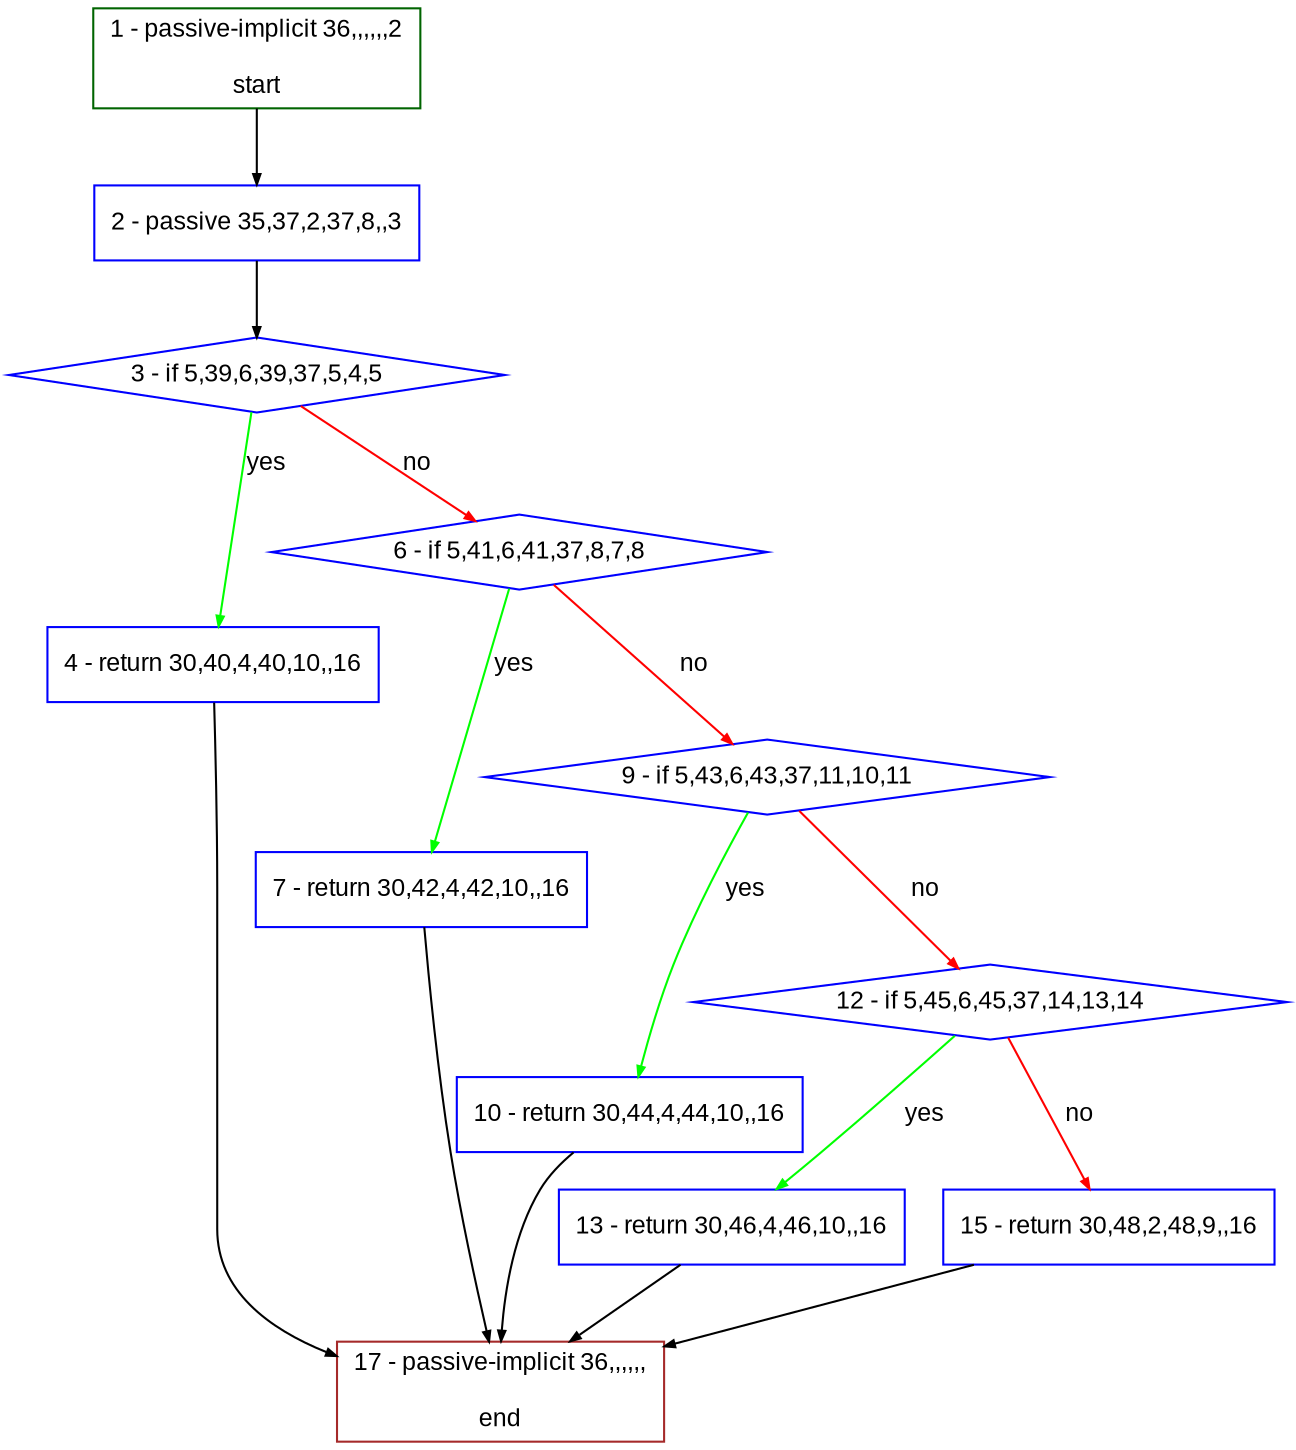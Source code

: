digraph "" {
  graph [bgcolor="white", fillcolor="#FFFFCC", pack="true", packmode="clust", fontname="Arial", label="", fontsize="12", compound="true", style="rounded,filled"];
  node [node_initialized="no", fillcolor="white", fontname="Arial", label="", color="grey", fontsize="12", fixedsize="false", compound="true", shape="rectangle", style="filled"];
  edge [arrowtail="none", lhead="", fontcolor="black", fontname="Arial", label="", color="black", fontsize="12", arrowhead="normal", arrowsize="0.5", compound="true", ltail="", dir="forward"];
  __N1 [fillcolor="#ffffff", label="2 - passive 35,37,2,37,8,,3", color="#0000ff", shape="box", style="filled"];
  __N2 [fillcolor="#ffffff", label="1 - passive-implicit 36,,,,,,2\n\nstart", color="#006400", shape="box", style="filled"];
  __N3 [fillcolor="#ffffff", label="3 - if 5,39,6,39,37,5,4,5", color="#0000ff", shape="diamond", style="filled"];
  __N4 [fillcolor="#ffffff", label="4 - return 30,40,4,40,10,,16", color="#0000ff", shape="box", style="filled"];
  __N5 [fillcolor="#ffffff", label="6 - if 5,41,6,41,37,8,7,8", color="#0000ff", shape="diamond", style="filled"];
  __N6 [fillcolor="#ffffff", label="17 - passive-implicit 36,,,,,,\n\nend", color="#a52a2a", shape="box", style="filled"];
  __N7 [fillcolor="#ffffff", label="7 - return 30,42,4,42,10,,16", color="#0000ff", shape="box", style="filled"];
  __N8 [fillcolor="#ffffff", label="9 - if 5,43,6,43,37,11,10,11", color="#0000ff", shape="diamond", style="filled"];
  __N9 [fillcolor="#ffffff", label="10 - return 30,44,4,44,10,,16", color="#0000ff", shape="box", style="filled"];
  __N10 [fillcolor="#ffffff", label="12 - if 5,45,6,45,37,14,13,14", color="#0000ff", shape="diamond", style="filled"];
  __N11 [fillcolor="#ffffff", label="13 - return 30,46,4,46,10,,16", color="#0000ff", shape="box", style="filled"];
  __N12 [fillcolor="#ffffff", label="15 - return 30,48,2,48,9,,16", color="#0000ff", shape="box", style="filled"];
  __N2 -> __N1 [arrowtail="none", color="#000000", label="", arrowhead="normal", dir="forward"];
  __N1 -> __N3 [arrowtail="none", color="#000000", label="", arrowhead="normal", dir="forward"];
  __N3 -> __N4 [arrowtail="none", color="#00ff00", label="yes", arrowhead="normal", dir="forward"];
  __N3 -> __N5 [arrowtail="none", color="#ff0000", label="no", arrowhead="normal", dir="forward"];
  __N4 -> __N6 [arrowtail="none", color="#000000", label="", arrowhead="normal", dir="forward"];
  __N5 -> __N7 [arrowtail="none", color="#00ff00", label="yes", arrowhead="normal", dir="forward"];
  __N5 -> __N8 [arrowtail="none", color="#ff0000", label="no", arrowhead="normal", dir="forward"];
  __N7 -> __N6 [arrowtail="none", color="#000000", label="", arrowhead="normal", dir="forward"];
  __N8 -> __N9 [arrowtail="none", color="#00ff00", label="yes", arrowhead="normal", dir="forward"];
  __N8 -> __N10 [arrowtail="none", color="#ff0000", label="no", arrowhead="normal", dir="forward"];
  __N9 -> __N6 [arrowtail="none", color="#000000", label="", arrowhead="normal", dir="forward"];
  __N10 -> __N11 [arrowtail="none", color="#00ff00", label="yes", arrowhead="normal", dir="forward"];
  __N10 -> __N12 [arrowtail="none", color="#ff0000", label="no", arrowhead="normal", dir="forward"];
  __N11 -> __N6 [arrowtail="none", color="#000000", label="", arrowhead="normal", dir="forward"];
  __N12 -> __N6 [arrowtail="none", color="#000000", label="", arrowhead="normal", dir="forward"];
}
